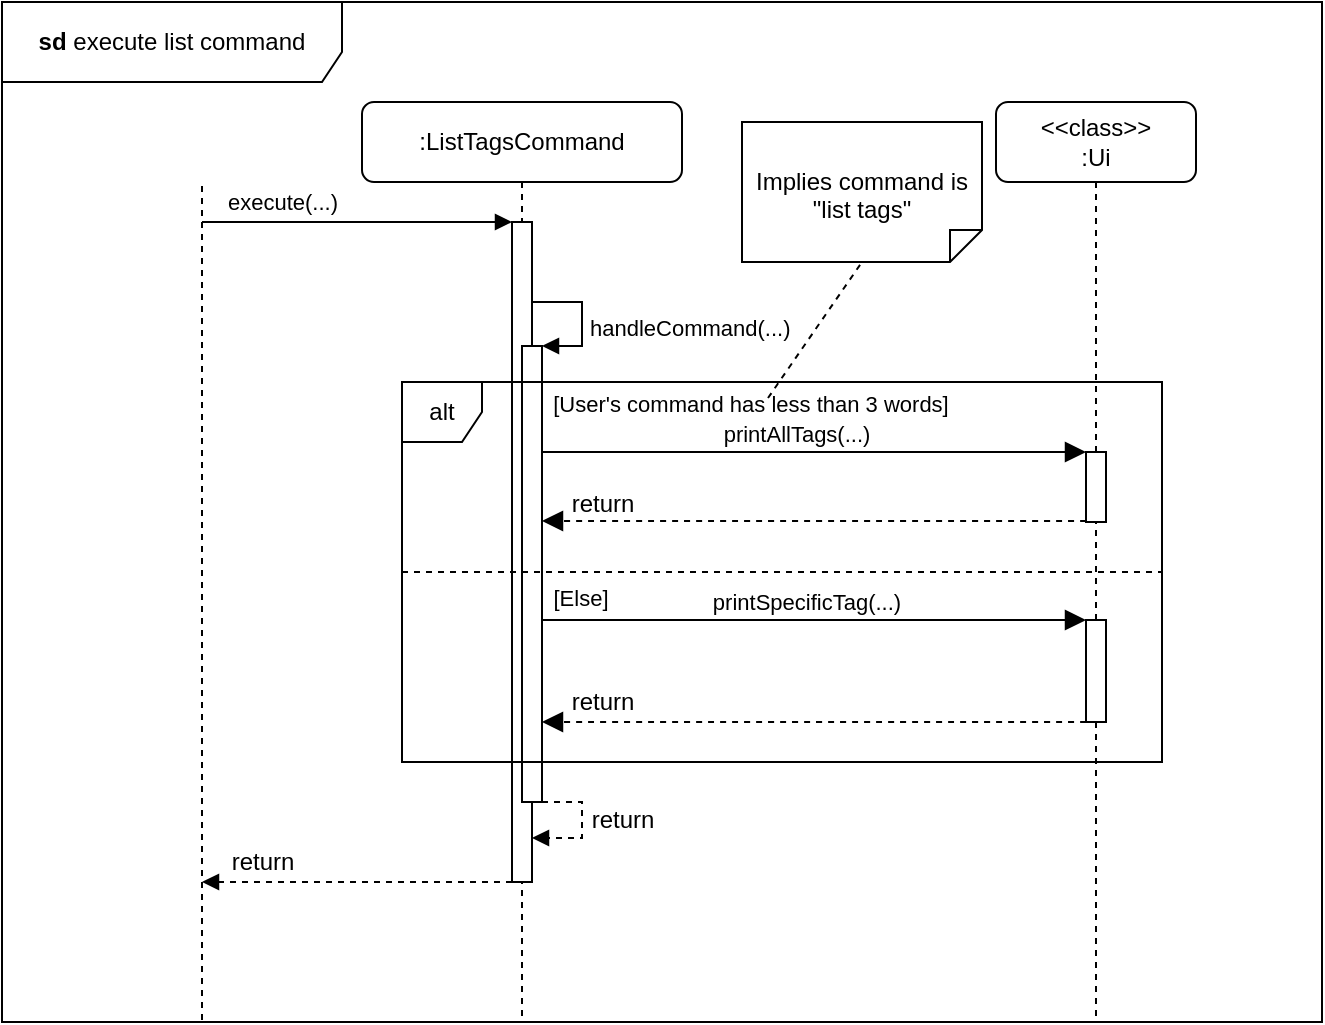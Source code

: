 <mxfile version="24.7.17">
  <diagram name="Page-1" id="2YBvvXClWsGukQMizWep">
    <mxGraphModel dx="780" dy="592" grid="1" gridSize="10" guides="1" tooltips="1" connect="1" arrows="1" fold="1" page="1" pageScale="1" pageWidth="1100" pageHeight="1200" math="0" shadow="0">
      <root>
        <mxCell id="0" />
        <mxCell id="1" parent="0" />
        <mxCell id="-tokIjTfclb8eiRB36Tb-1" value="" style="endArrow=none;dashed=1;html=1;rounded=0;" parent="1" edge="1">
          <mxGeometry width="50" height="50" relative="1" as="geometry">
            <mxPoint x="220" y="619" as="sourcePoint" />
            <mxPoint x="220" y="200" as="targetPoint" />
          </mxGeometry>
        </mxCell>
        <mxCell id="-tokIjTfclb8eiRB36Tb-8" value=":ListTagsCommand" style="shape=umlLifeline;perimeter=lifelinePerimeter;whiteSpace=wrap;html=1;container=1;dropTarget=0;collapsible=0;recursiveResize=0;outlineConnect=0;portConstraint=eastwest;newEdgeStyle={&quot;curved&quot;:0,&quot;rounded&quot;:0};rounded=1;" parent="1" vertex="1">
          <mxGeometry x="300" y="160" width="160" height="460" as="geometry" />
        </mxCell>
        <mxCell id="-tokIjTfclb8eiRB36Tb-9" value="" style="html=1;points=[[0,0,0,0,5],[0,1,0,0,-5],[1,0,0,0,5],[1,1,0,0,-5]];perimeter=orthogonalPerimeter;outlineConnect=0;targetShapes=umlLifeline;portConstraint=eastwest;newEdgeStyle={&quot;curved&quot;:0,&quot;rounded&quot;:0};" parent="-tokIjTfclb8eiRB36Tb-8" vertex="1">
          <mxGeometry x="75" y="60" width="10" height="330" as="geometry" />
        </mxCell>
        <mxCell id="-tokIjTfclb8eiRB36Tb-13" value="" style="html=1;verticalAlign=bottom;labelBackgroundColor=none;endArrow=block;endFill=1;rounded=0;" parent="1" target="-tokIjTfclb8eiRB36Tb-9" edge="1">
          <mxGeometry width="160" relative="1" as="geometry">
            <mxPoint x="220" y="220" as="sourcePoint" />
            <mxPoint x="360" y="220" as="targetPoint" />
          </mxGeometry>
        </mxCell>
        <mxCell id="-tokIjTfclb8eiRB36Tb-14" value="execute(...)" style="edgeLabel;html=1;align=center;verticalAlign=middle;resizable=0;points=[];" parent="-tokIjTfclb8eiRB36Tb-13" vertex="1" connectable="0">
          <mxGeometry x="-0.382" relative="1" as="geometry">
            <mxPoint x="-8" y="-10" as="offset" />
          </mxGeometry>
        </mxCell>
        <mxCell id="-tokIjTfclb8eiRB36Tb-16" value="" style="html=1;points=[[0,0,0,0,5],[0,1,0,0,-5],[1,0,0,0,5],[1,1,0,0,-5]];perimeter=orthogonalPerimeter;outlineConnect=0;targetShapes=umlLifeline;portConstraint=eastwest;newEdgeStyle={&quot;curved&quot;:0,&quot;rounded&quot;:0};" parent="1" vertex="1">
          <mxGeometry x="380" y="282" width="10" height="228" as="geometry" />
        </mxCell>
        <mxCell id="-tokIjTfclb8eiRB36Tb-17" value="handleCommand(...)" style="html=1;align=left;spacingLeft=2;endArrow=block;rounded=0;edgeStyle=orthogonalEdgeStyle;curved=0;rounded=0;" parent="1" source="-tokIjTfclb8eiRB36Tb-9" edge="1">
          <mxGeometry x="0.129" relative="1" as="geometry">
            <mxPoint x="385" y="252" as="sourcePoint" />
            <Array as="points">
              <mxPoint x="410" y="260" />
              <mxPoint x="410" y="282" />
            </Array>
            <mxPoint x="390" y="282" as="targetPoint" />
            <mxPoint as="offset" />
          </mxGeometry>
        </mxCell>
        <mxCell id="-tokIjTfclb8eiRB36Tb-19" value="" style="html=1;align=left;spacingLeft=2;endArrow=block;rounded=0;edgeStyle=orthogonalEdgeStyle;curved=0;rounded=0;dashed=1;" parent="1" edge="1">
          <mxGeometry x="0.129" relative="1" as="geometry">
            <mxPoint x="390" y="510" as="sourcePoint" />
            <Array as="points">
              <mxPoint x="410" y="510" />
              <mxPoint x="410" y="528" />
            </Array>
            <mxPoint x="385" y="528" as="targetPoint" />
            <mxPoint as="offset" />
          </mxGeometry>
        </mxCell>
        <mxCell id="_VLLp_RYDMONeOvb9VeY-3" value="return" style="edgeLabel;html=1;align=center;verticalAlign=middle;resizable=0;points=[];fontSize=12;" parent="-tokIjTfclb8eiRB36Tb-19" vertex="1" connectable="0">
          <mxGeometry x="-0.079" relative="1" as="geometry">
            <mxPoint x="20" as="offset" />
          </mxGeometry>
        </mxCell>
        <mxCell id="-tokIjTfclb8eiRB36Tb-20" value="&amp;lt;&amp;lt;class&amp;gt;&amp;gt;&lt;div&gt;:Ui&lt;/div&gt;" style="shape=umlLifeline;perimeter=lifelinePerimeter;whiteSpace=wrap;html=1;container=1;dropTarget=0;collapsible=0;recursiveResize=0;outlineConnect=0;portConstraint=eastwest;newEdgeStyle={&quot;curved&quot;:0,&quot;rounded&quot;:0};rounded=1;" parent="1" vertex="1">
          <mxGeometry x="617" y="160" width="100" height="460" as="geometry" />
        </mxCell>
        <mxCell id="-tokIjTfclb8eiRB36Tb-22" value="" style="html=1;points=[[0,0,0,0,5],[0,1,0,0,-5],[1,0,0,0,5],[1,1,0,0,-5]];perimeter=orthogonalPerimeter;outlineConnect=0;targetShapes=umlLifeline;portConstraint=eastwest;newEdgeStyle={&quot;curved&quot;:0,&quot;rounded&quot;:0};" parent="-tokIjTfclb8eiRB36Tb-20" vertex="1">
          <mxGeometry x="45" y="175" width="10" height="35" as="geometry" />
        </mxCell>
        <mxCell id="dKQU-OC4QD5xdhrdrmRR-12" value="" style="html=1;points=[[0,0,0,0,5],[0,1,0,0,-5],[1,0,0,0,5],[1,1,0,0,-5]];perimeter=orthogonalPerimeter;outlineConnect=0;targetShapes=umlLifeline;portConstraint=eastwest;newEdgeStyle={&quot;curved&quot;:0,&quot;rounded&quot;:0};" parent="-tokIjTfclb8eiRB36Tb-20" vertex="1">
          <mxGeometry x="45" y="259" width="10" height="51" as="geometry" />
        </mxCell>
        <mxCell id="-tokIjTfclb8eiRB36Tb-66" value="" style="html=1;verticalAlign=bottom;labelBackgroundColor=none;endArrow=block;endFill=1;dashed=1;rounded=0;" parent="1" source="-tokIjTfclb8eiRB36Tb-9" edge="1">
          <mxGeometry width="160" relative="1" as="geometry">
            <mxPoint x="360" y="1000" as="sourcePoint" />
            <mxPoint x="220" y="550" as="targetPoint" />
          </mxGeometry>
        </mxCell>
        <mxCell id="_VLLp_RYDMONeOvb9VeY-4" value="return" style="edgeLabel;html=1;align=center;verticalAlign=middle;resizable=0;points=[];fontSize=12;" parent="-tokIjTfclb8eiRB36Tb-66" vertex="1" connectable="0">
          <mxGeometry x="-0.445" y="-4" relative="1" as="geometry">
            <mxPoint x="-82" y="-6" as="offset" />
          </mxGeometry>
        </mxCell>
        <mxCell id="-tokIjTfclb8eiRB36Tb-67" value="&lt;b&gt;sd&lt;/b&gt;&amp;nbsp;execute list command" style="shape=umlFrame;whiteSpace=wrap;html=1;pointerEvents=0;width=170;height=40;" parent="1" vertex="1">
          <mxGeometry x="120" y="110" width="660" height="510" as="geometry" />
        </mxCell>
        <mxCell id="dKQU-OC4QD5xdhrdrmRR-1" value="alt" style="shape=umlFrame;whiteSpace=wrap;html=1;pointerEvents=0;recursiveResize=0;container=1;collapsible=0;width=40;height=30;" parent="1" vertex="1">
          <mxGeometry x="320" y="300" width="380" height="190" as="geometry" />
        </mxCell>
        <mxCell id="dKQU-OC4QD5xdhrdrmRR-2" value="&lt;div&gt;&lt;span style=&quot;font-size: 11px;&quot;&gt;[User&#39;s command has less than 3 words]&lt;/span&gt;&lt;/div&gt;" style="text;html=1;align=center;verticalAlign=middle;resizable=0;points=[];autosize=1;strokeColor=none;fillColor=none;fontSize=16;" parent="dKQU-OC4QD5xdhrdrmRR-1" vertex="1">
          <mxGeometry x="64" y="-6" width="220" height="30" as="geometry" />
        </mxCell>
        <mxCell id="dKQU-OC4QD5xdhrdrmRR-5" value="" style="html=1;verticalAlign=bottom;endArrow=block;curved=0;rounded=0;fontSize=12;startSize=8;endSize=8;" parent="dKQU-OC4QD5xdhrdrmRR-1" edge="1">
          <mxGeometry x="-1" y="-50" width="80" relative="1" as="geometry">
            <mxPoint x="70" y="35" as="sourcePoint" />
            <mxPoint x="342" y="35" as="targetPoint" />
            <mxPoint x="-30" y="-10" as="offset" />
          </mxGeometry>
        </mxCell>
        <mxCell id="dKQU-OC4QD5xdhrdrmRR-7" value="&lt;font style=&quot;font-size: 11px;&quot;&gt;printAllTags(...)&lt;/font&gt;" style="edgeLabel;html=1;align=center;verticalAlign=middle;resizable=0;points=[];fontSize=12;" parent="dKQU-OC4QD5xdhrdrmRR-5" vertex="1" connectable="0">
          <mxGeometry x="-0.371" relative="1" as="geometry">
            <mxPoint x="41" y="-9" as="offset" />
          </mxGeometry>
        </mxCell>
        <mxCell id="dKQU-OC4QD5xdhrdrmRR-10" value="" style="line;strokeWidth=1;fillColor=none;align=left;verticalAlign=middle;spacingTop=-1;spacingLeft=3;spacingRight=3;rotatable=0;labelPosition=right;points=[];portConstraint=eastwest;strokeColor=inherit;dashed=1;" parent="dKQU-OC4QD5xdhrdrmRR-1" vertex="1">
          <mxGeometry y="91" width="380" height="8" as="geometry" />
        </mxCell>
        <mxCell id="dKQU-OC4QD5xdhrdrmRR-11" value="&lt;div&gt;&lt;span style=&quot;font-size: 11px;&quot;&gt;[Else]&lt;/span&gt;&lt;/div&gt;" style="text;html=1;align=center;verticalAlign=middle;resizable=0;points=[];autosize=1;strokeColor=none;fillColor=none;fontSize=16;" parent="dKQU-OC4QD5xdhrdrmRR-1" vertex="1">
          <mxGeometry x="64" y="91" width="50" height="30" as="geometry" />
        </mxCell>
        <mxCell id="dKQU-OC4QD5xdhrdrmRR-13" value="" style="html=1;verticalAlign=bottom;labelBackgroundColor=none;endArrow=block;endFill=1;rounded=0;fontSize=12;startSize=8;endSize=8;curved=1;" parent="dKQU-OC4QD5xdhrdrmRR-1" edge="1">
          <mxGeometry width="160" relative="1" as="geometry">
            <mxPoint x="70" y="119.0" as="sourcePoint" />
            <mxPoint x="342" y="119.0" as="targetPoint" />
          </mxGeometry>
        </mxCell>
        <mxCell id="dKQU-OC4QD5xdhrdrmRR-15" value="&lt;font style=&quot;font-size: 11px;&quot;&gt;printSpecificTag(...)&lt;/font&gt;" style="edgeLabel;html=1;align=center;verticalAlign=middle;resizable=0;points=[];fontSize=12;" parent="dKQU-OC4QD5xdhrdrmRR-13" vertex="1" connectable="0">
          <mxGeometry x="0.376" y="-2" relative="1" as="geometry">
            <mxPoint x="-55" y="-11" as="offset" />
          </mxGeometry>
        </mxCell>
        <mxCell id="dKQU-OC4QD5xdhrdrmRR-14" value="" style="html=1;verticalAlign=bottom;labelBackgroundColor=none;endArrow=block;endFill=1;dashed=1;rounded=0;fontSize=12;startSize=8;endSize=8;curved=1;" parent="dKQU-OC4QD5xdhrdrmRR-1" edge="1">
          <mxGeometry width="160" relative="1" as="geometry">
            <mxPoint x="342" y="170" as="sourcePoint" />
            <mxPoint x="70" y="170" as="targetPoint" />
          </mxGeometry>
        </mxCell>
        <mxCell id="_VLLp_RYDMONeOvb9VeY-2" value="return" style="edgeLabel;html=1;align=center;verticalAlign=middle;resizable=0;points=[];fontSize=12;" parent="dKQU-OC4QD5xdhrdrmRR-14" vertex="1" connectable="0">
          <mxGeometry x="0.279" y="-1" relative="1" as="geometry">
            <mxPoint x="-68" y="-9" as="offset" />
          </mxGeometry>
        </mxCell>
        <mxCell id="dKQU-OC4QD5xdhrdrmRR-3" value="Implies command is &quot;list tags&quot;" style="shape=note2;boundedLbl=1;whiteSpace=wrap;html=1;size=16;verticalAlign=top;align=center;flipV=1;" parent="1" vertex="1">
          <mxGeometry x="490" y="170" width="120" height="70" as="geometry" />
        </mxCell>
        <mxCell id="dKQU-OC4QD5xdhrdrmRR-4" value="" style="endArrow=none;dashed=1;html=1;rounded=0;fontSize=12;startSize=8;endSize=8;curved=1;entryX=0.5;entryY=0;entryDx=0;entryDy=0;entryPerimeter=0;" parent="1" target="dKQU-OC4QD5xdhrdrmRR-3" edge="1">
          <mxGeometry width="50" height="50" relative="1" as="geometry">
            <mxPoint x="503" y="308" as="sourcePoint" />
            <mxPoint x="580" y="232" as="targetPoint" />
          </mxGeometry>
        </mxCell>
        <mxCell id="dKQU-OC4QD5xdhrdrmRR-9" value="" style="html=1;verticalAlign=bottom;labelBackgroundColor=none;endArrow=block;endFill=1;dashed=1;rounded=0;fontSize=12;startSize=8;endSize=8;curved=1;" parent="1" edge="1">
          <mxGeometry width="160" relative="1" as="geometry">
            <mxPoint x="662" y="369.5" as="sourcePoint" />
            <mxPoint x="390" y="369.5" as="targetPoint" />
          </mxGeometry>
        </mxCell>
        <mxCell id="_VLLp_RYDMONeOvb9VeY-1" value="return" style="edgeLabel;html=1;align=center;verticalAlign=middle;resizable=0;points=[];fontSize=12;" parent="dKQU-OC4QD5xdhrdrmRR-9" vertex="1" connectable="0">
          <mxGeometry x="0.279" y="-2" relative="1" as="geometry">
            <mxPoint x="-68" y="-7" as="offset" />
          </mxGeometry>
        </mxCell>
      </root>
    </mxGraphModel>
  </diagram>
</mxfile>
